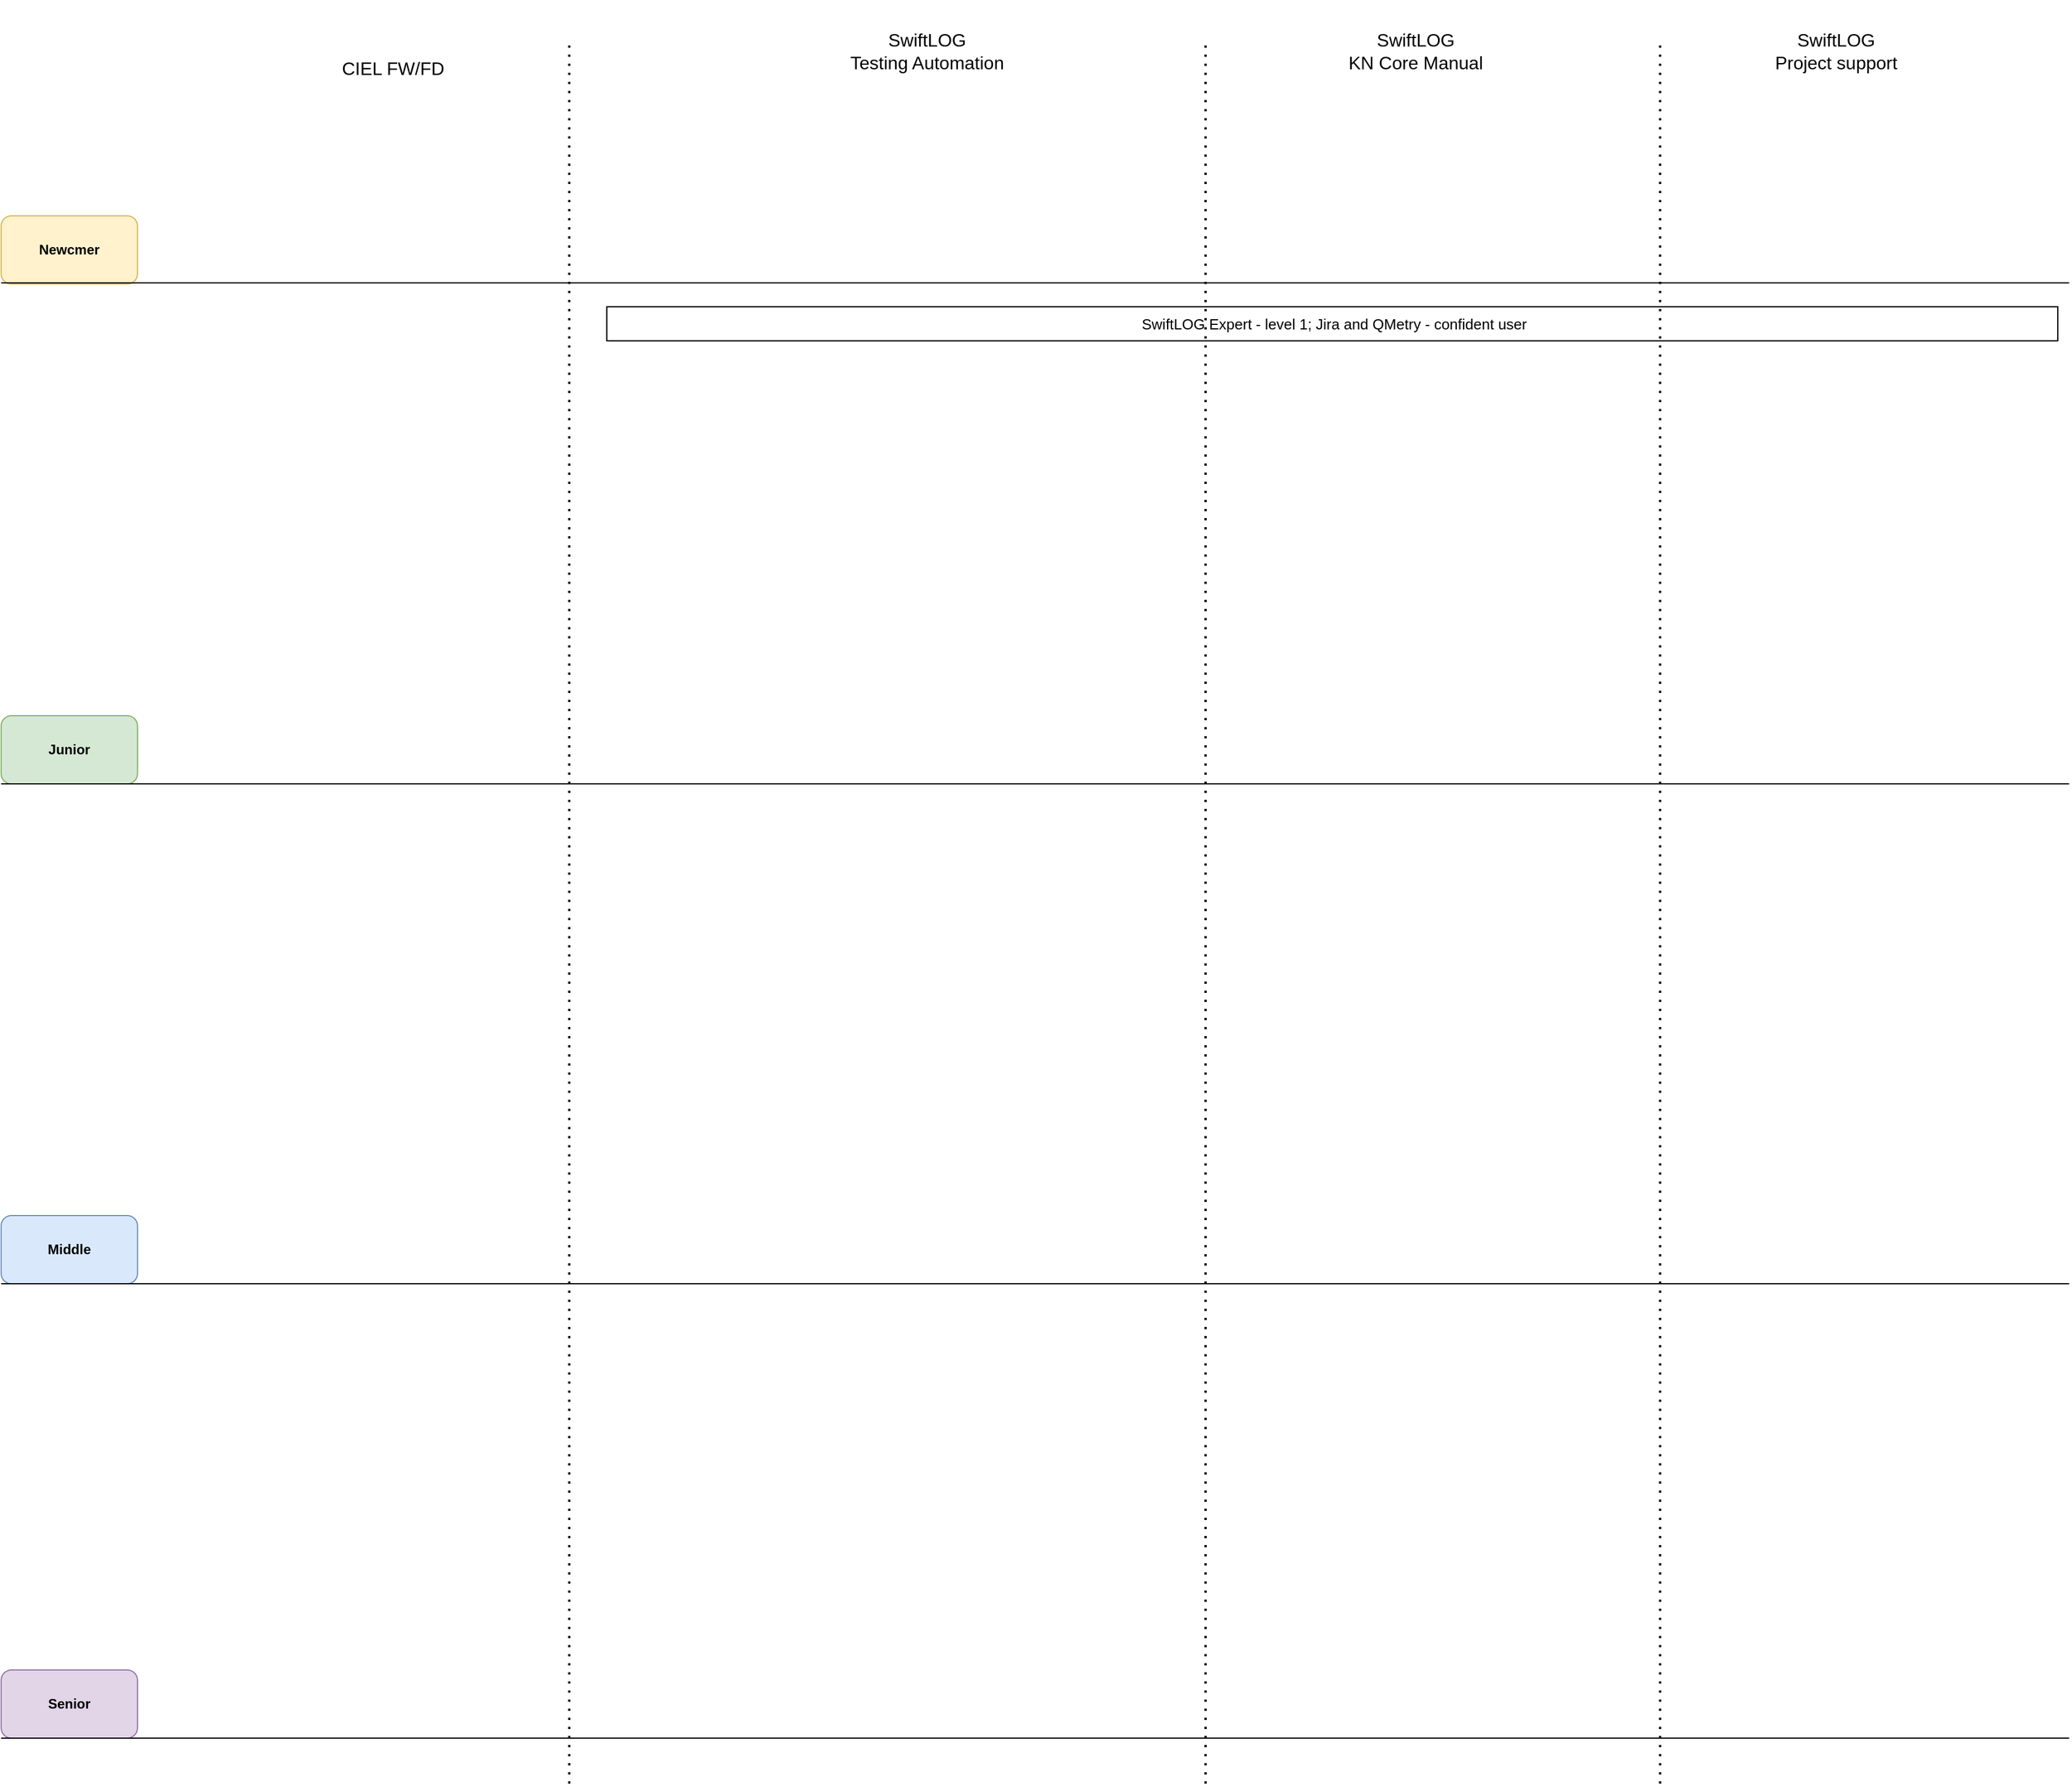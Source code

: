 <mxfile version="13.10.3" type="github">
  <diagram id="ly4MDSIOVdC90xhhTguV" name="Page-1">
    <mxGraphModel dx="2842" dy="1758" grid="1" gridSize="10" guides="1" tooltips="1" connect="1" arrows="1" fold="1" page="1" pageScale="1" pageWidth="1169" pageHeight="827" math="0" shadow="0">
      <root>
        <mxCell id="0" />
        <mxCell id="1" parent="0" />
        <mxCell id="fvxduAXiwiB08SMU0QuC-10" value="Junior" style="rounded=1;whiteSpace=wrap;html=1;fillColor=#d5e8d4;strokeColor=#82b366;fontStyle=1" parent="1" vertex="1">
          <mxGeometry x="-140" y="380" width="120" height="60" as="geometry" />
        </mxCell>
        <mxCell id="fvxduAXiwiB08SMU0QuC-20" value="&lt;div&gt;SwiftLOG&lt;/div&gt;&lt;div&gt;KN Core Manual&lt;br&gt;&lt;/div&gt;" style="text;html=1;strokeColor=none;fillColor=none;align=center;verticalAlign=middle;whiteSpace=wrap;rounded=0;fontSize=16;" parent="1" vertex="1">
          <mxGeometry x="1030" y="-250" width="150" height="90" as="geometry" />
        </mxCell>
        <mxCell id="fvxduAXiwiB08SMU0QuC-21" value="&lt;div&gt;CIEL FW/FD&lt;br&gt;&lt;/div&gt;" style="text;html=1;strokeColor=none;fillColor=none;align=center;verticalAlign=middle;whiteSpace=wrap;rounded=0;fontSize=16;" parent="1" vertex="1">
          <mxGeometry x="120" y="-220" width="170" height="60" as="geometry" />
        </mxCell>
        <mxCell id="fvxduAXiwiB08SMU0QuC-24" value="&lt;div&gt;SwiftLOG&lt;/div&gt;&lt;div&gt;Project support&lt;br&gt;&lt;/div&gt;" style="text;html=1;strokeColor=none;fillColor=none;align=center;verticalAlign=middle;whiteSpace=wrap;rounded=0;fontSize=16;" parent="1" vertex="1">
          <mxGeometry x="1400" y="-250" width="150" height="90" as="geometry" />
        </mxCell>
        <mxCell id="6fR9PWwe6Vml2NNr3BCg-1" value="&lt;div&gt;SwiftLOG&lt;/div&gt;&lt;div&gt;Testing Automation&lt;br&gt;&lt;/div&gt;" style="text;html=1;strokeColor=none;fillColor=none;align=center;verticalAlign=middle;whiteSpace=wrap;rounded=0;fontSize=16;" vertex="1" parent="1">
          <mxGeometry x="600" y="-250" width="150" height="90" as="geometry" />
        </mxCell>
        <mxCell id="6fR9PWwe6Vml2NNr3BCg-2" value="" style="endArrow=none;html=1;exitX=0;exitY=1;exitDx=0;exitDy=0;" edge="1" parent="1" source="fvxduAXiwiB08SMU0QuC-10">
          <mxGeometry width="50" height="50" relative="1" as="geometry">
            <mxPoint x="10" y="440" as="sourcePoint" />
            <mxPoint x="1680" y="440" as="targetPoint" />
          </mxGeometry>
        </mxCell>
        <mxCell id="6fR9PWwe6Vml2NNr3BCg-3" value="Newcmer" style="rounded=1;whiteSpace=wrap;html=1;fillColor=#fff2cc;strokeColor=#d6b656;fontStyle=1" vertex="1" parent="1">
          <mxGeometry x="-140" y="-60" width="120" height="60" as="geometry" />
        </mxCell>
        <mxCell id="6fR9PWwe6Vml2NNr3BCg-5" value="" style="endArrow=none;html=1;exitX=0;exitY=1;exitDx=0;exitDy=0;" edge="1" parent="1">
          <mxGeometry width="50" height="50" relative="1" as="geometry">
            <mxPoint x="-140" y="-1" as="sourcePoint" />
            <mxPoint x="1680" y="-1" as="targetPoint" />
          </mxGeometry>
        </mxCell>
        <mxCell id="6fR9PWwe6Vml2NNr3BCg-6" value="" style="endArrow=none;dashed=1;html=1;dashPattern=1 3;strokeWidth=2;" edge="1" parent="1">
          <mxGeometry width="50" height="50" relative="1" as="geometry">
            <mxPoint x="360" y="1320" as="sourcePoint" />
            <mxPoint x="360" y="-210" as="targetPoint" />
          </mxGeometry>
        </mxCell>
        <mxCell id="6fR9PWwe6Vml2NNr3BCg-7" value="&amp;nbsp;SwiftLOG Expert - level 1; Jira and QMetry - confident user " style="rounded=0;whiteSpace=wrap;html=1;fontSize=13;" vertex="1" parent="1">
          <mxGeometry x="393" y="20" width="1277" height="30" as="geometry" />
        </mxCell>
        <mxCell id="6fR9PWwe6Vml2NNr3BCg-9" value="Middle" style="rounded=1;whiteSpace=wrap;html=1;fillColor=#dae8fc;strokeColor=#6c8ebf;fontStyle=1" vertex="1" parent="1">
          <mxGeometry x="-140" y="820" width="120" height="60" as="geometry" />
        </mxCell>
        <mxCell id="6fR9PWwe6Vml2NNr3BCg-10" value="" style="endArrow=none;html=1;exitX=0;exitY=1;exitDx=0;exitDy=0;" edge="1" parent="1" source="6fR9PWwe6Vml2NNr3BCg-9">
          <mxGeometry width="50" height="50" relative="1" as="geometry">
            <mxPoint x="10" y="880" as="sourcePoint" />
            <mxPoint x="1680" y="880" as="targetPoint" />
          </mxGeometry>
        </mxCell>
        <mxCell id="6fR9PWwe6Vml2NNr3BCg-11" value="Senior" style="rounded=1;whiteSpace=wrap;html=1;fillColor=#e1d5e7;strokeColor=#9673a6;fontStyle=1" vertex="1" parent="1">
          <mxGeometry x="-140" y="1220" width="120" height="60" as="geometry" />
        </mxCell>
        <mxCell id="6fR9PWwe6Vml2NNr3BCg-12" value="" style="endArrow=none;html=1;exitX=0;exitY=1;exitDx=0;exitDy=0;" edge="1" parent="1" source="6fR9PWwe6Vml2NNr3BCg-11">
          <mxGeometry width="50" height="50" relative="1" as="geometry">
            <mxPoint x="10" y="1280" as="sourcePoint" />
            <mxPoint x="1680" y="1280" as="targetPoint" />
          </mxGeometry>
        </mxCell>
        <mxCell id="6fR9PWwe6Vml2NNr3BCg-13" value="" style="endArrow=none;dashed=1;html=1;dashPattern=1 3;strokeWidth=2;" edge="1" parent="1">
          <mxGeometry width="50" height="50" relative="1" as="geometry">
            <mxPoint x="920" y="1320.0" as="sourcePoint" />
            <mxPoint x="920" y="-210" as="targetPoint" />
          </mxGeometry>
        </mxCell>
        <mxCell id="6fR9PWwe6Vml2NNr3BCg-14" value="" style="endArrow=none;dashed=1;html=1;dashPattern=1 3;strokeWidth=2;" edge="1" parent="1">
          <mxGeometry width="50" height="50" relative="1" as="geometry">
            <mxPoint x="1320" y="1320.0" as="sourcePoint" />
            <mxPoint x="1320" y="-210" as="targetPoint" />
          </mxGeometry>
        </mxCell>
      </root>
    </mxGraphModel>
  </diagram>
</mxfile>
